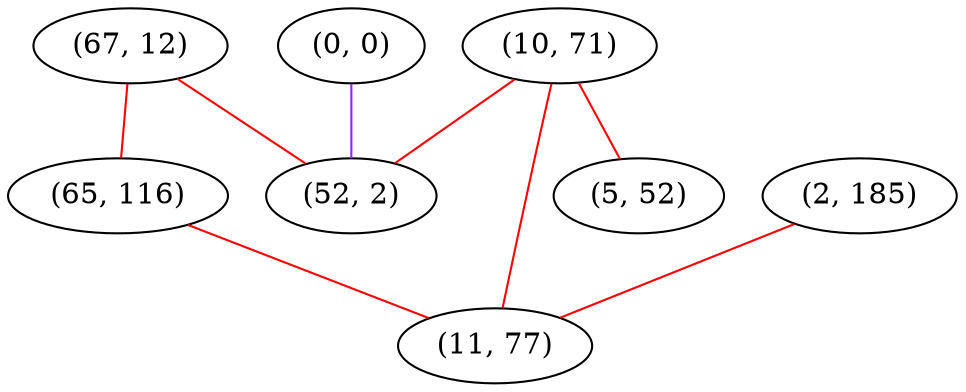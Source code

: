 graph "" {
"(0, 0)";
"(67, 12)";
"(10, 71)";
"(52, 2)";
"(5, 52)";
"(2, 185)";
"(65, 116)";
"(11, 77)";
"(0, 0)" -- "(52, 2)"  [color=purple, key=0, weight=4];
"(67, 12)" -- "(52, 2)"  [color=red, key=0, weight=1];
"(67, 12)" -- "(65, 116)"  [color=red, key=0, weight=1];
"(10, 71)" -- "(52, 2)"  [color=red, key=0, weight=1];
"(10, 71)" -- "(5, 52)"  [color=red, key=0, weight=1];
"(10, 71)" -- "(11, 77)"  [color=red, key=0, weight=1];
"(2, 185)" -- "(11, 77)"  [color=red, key=0, weight=1];
"(65, 116)" -- "(11, 77)"  [color=red, key=0, weight=1];
}
